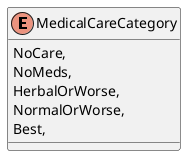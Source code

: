 @startuml
enum MedicalCareCategory {
    NoCare,
    NoMeds,
    HerbalOrWorse,
    NormalOrWorse,
    Best,
}
@enduml
